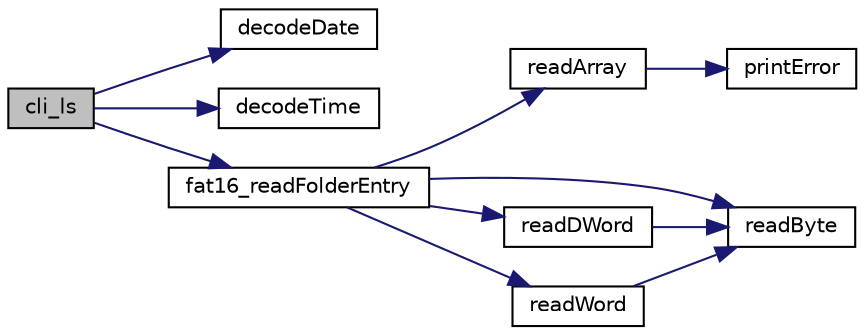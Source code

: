 digraph "cli_ls"
{
 // LATEX_PDF_SIZE
  edge [fontname="Helvetica",fontsize="10",labelfontname="Helvetica",labelfontsize="10"];
  node [fontname="Helvetica",fontsize="10",shape=record];
  rankdir="LR";
  Node1 [label="cli_ls",height=0.2,width=0.4,color="black", fillcolor="grey75", style="filled", fontcolor="black",tooltip=" "];
  Node1 -> Node2 [color="midnightblue",fontsize="10",style="solid",fontname="Helvetica"];
  Node2 [label="decodeDate",height=0.2,width=0.4,color="black", fillcolor="white", style="filled",URL="$v_d_i_s_k__utility_8c.html#a7a45a2fda54f5a9a32186cc6d1549345",tooltip="Decodes date and returns is as a word."];
  Node1 -> Node3 [color="midnightblue",fontsize="10",style="solid",fontname="Helvetica"];
  Node3 [label="decodeTime",height=0.2,width=0.4,color="black", fillcolor="white", style="filled",URL="$v_d_i_s_k__utility_8c.html#aa0c87c9bf5970e81be42a0be1565c8e1",tooltip="Decodes time and returns it as a word."];
  Node1 -> Node4 [color="midnightblue",fontsize="10",style="solid",fontname="Helvetica"];
  Node4 [label="fat16_readFolderEntry",height=0.2,width=0.4,color="black", fillcolor="white", style="filled",URL="$v_d_i_s_k__fat16_8c.html#a9458e07f1e96f3062a52d5f83516b0cd",tooltip="Reads folder entry from vDrive."];
  Node4 -> Node5 [color="midnightblue",fontsize="10",style="solid",fontname="Helvetica"];
  Node5 [label="readArray",height=0.2,width=0.4,color="black", fillcolor="white", style="filled",URL="$v_d_i_s_k__drive_8c.html#abe938e8c21c15c4376f75bb569c5b061",tooltip="Reads bytes from Drive."];
  Node5 -> Node6 [color="midnightblue",fontsize="10",style="solid",fontname="Helvetica"];
  Node6 [label="printError",height=0.2,width=0.4,color="black", fillcolor="white", style="filled",URL="$v_d_i_s_k__utility_8c.html#af894f255e69772bd86dcd8ccb527a969",tooltip="Prints Error on terminal."];
  Node4 -> Node7 [color="midnightblue",fontsize="10",style="solid",fontname="Helvetica"];
  Node7 [label="readByte",height=0.2,width=0.4,color="black", fillcolor="white", style="filled",URL="$v_d_i_s_k__drive_8c.html#a603782e523cb298a0c6903c540d6233f",tooltip="Reads byte from Drive."];
  Node4 -> Node8 [color="midnightblue",fontsize="10",style="solid",fontname="Helvetica"];
  Node8 [label="readDWord",height=0.2,width=0.4,color="black", fillcolor="white", style="filled",URL="$v_d_i_s_k__drive_8c.html#a690f4746fc1d701950aa06e69aab542f",tooltip="Reads dword from Drive IN LITTLE-ENDIAN FORMAT!"];
  Node8 -> Node7 [color="midnightblue",fontsize="10",style="solid",fontname="Helvetica"];
  Node4 -> Node9 [color="midnightblue",fontsize="10",style="solid",fontname="Helvetica"];
  Node9 [label="readWord",height=0.2,width=0.4,color="black", fillcolor="white", style="filled",URL="$v_d_i_s_k__drive_8c.html#ac2609ac03a66ea8989d8acbfd485f630",tooltip="Reads word from Drive IN LITTLE-ENDIAN FORMAT!"];
  Node9 -> Node7 [color="midnightblue",fontsize="10",style="solid",fontname="Helvetica"];
}
